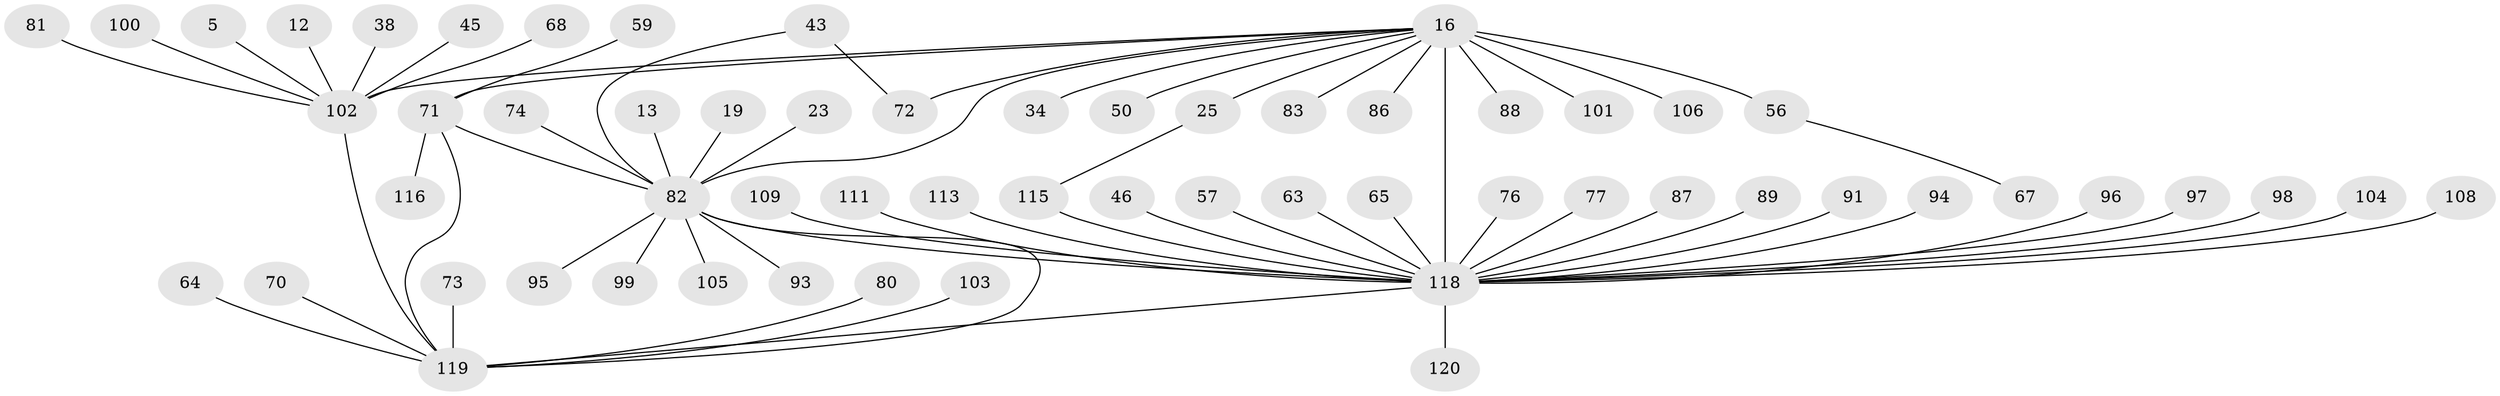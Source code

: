 // original degree distribution, {15: 0.016666666666666666, 8: 0.016666666666666666, 7: 0.008333333333333333, 1: 0.5083333333333333, 10: 0.008333333333333333, 18: 0.008333333333333333, 2: 0.20833333333333334, 3: 0.08333333333333333, 5: 0.025, 9: 0.016666666666666666, 19: 0.008333333333333333, 4: 0.075, 6: 0.016666666666666666}
// Generated by graph-tools (version 1.1) at 2025/48/03/09/25 04:48:41]
// undirected, 60 vertices, 66 edges
graph export_dot {
graph [start="1"]
  node [color=gray90,style=filled];
  5;
  12;
  13;
  16 [super="+1"];
  19;
  23;
  25;
  34;
  38;
  43;
  45;
  46;
  50;
  56;
  57;
  59;
  63;
  64;
  65;
  67;
  68;
  70;
  71 [super="+37+18"];
  72 [super="+69+14+22"];
  73 [super="+39"];
  74;
  76;
  77;
  80;
  81;
  82 [super="+55+66"];
  83;
  86;
  87;
  88;
  89;
  91 [super="+78"];
  93;
  94;
  95 [super="+58"];
  96;
  97 [super="+62+85"];
  98;
  99;
  100;
  101;
  102 [super="+26+20"];
  103;
  104;
  105;
  106;
  108;
  109 [super="+51"];
  111;
  113;
  115 [super="+107"];
  116;
  118 [super="+32+49+117+53+75+112+110"];
  119 [super="+11+17+41+52+60+84+61"];
  120;
  5 -- 102;
  12 -- 102;
  13 -- 82;
  16 -- 25;
  16 -- 34;
  16 -- 56 [weight=2];
  16 -- 86;
  16 -- 88;
  16 -- 106;
  16 -- 71 [weight=2];
  16 -- 101;
  16 -- 50;
  16 -- 83;
  16 -- 102 [weight=3];
  16 -- 118 [weight=14];
  16 -- 82;
  16 -- 72 [weight=2];
  19 -- 82;
  23 -- 82;
  25 -- 115;
  38 -- 102;
  43 -- 82;
  43 -- 72;
  45 -- 102;
  46 -- 118;
  56 -- 67;
  57 -- 118 [weight=2];
  59 -- 71;
  63 -- 118 [weight=2];
  64 -- 119;
  65 -- 118;
  68 -- 102;
  70 -- 119;
  71 -- 116;
  71 -- 82 [weight=4];
  71 -- 119;
  73 -- 119;
  74 -- 82;
  76 -- 118;
  77 -- 118;
  80 -- 119;
  81 -- 102;
  82 -- 118 [weight=5];
  82 -- 99;
  82 -- 105;
  82 -- 119 [weight=2];
  82 -- 93;
  82 -- 95;
  87 -- 118;
  89 -- 118;
  91 -- 118;
  94 -- 118;
  96 -- 118;
  97 -- 118;
  98 -- 118;
  100 -- 102;
  102 -- 119 [weight=3];
  103 -- 119;
  104 -- 118;
  108 -- 118;
  109 -- 118;
  111 -- 118;
  113 -- 118;
  115 -- 118 [weight=3];
  118 -- 120;
  118 -- 119 [weight=2];
}
